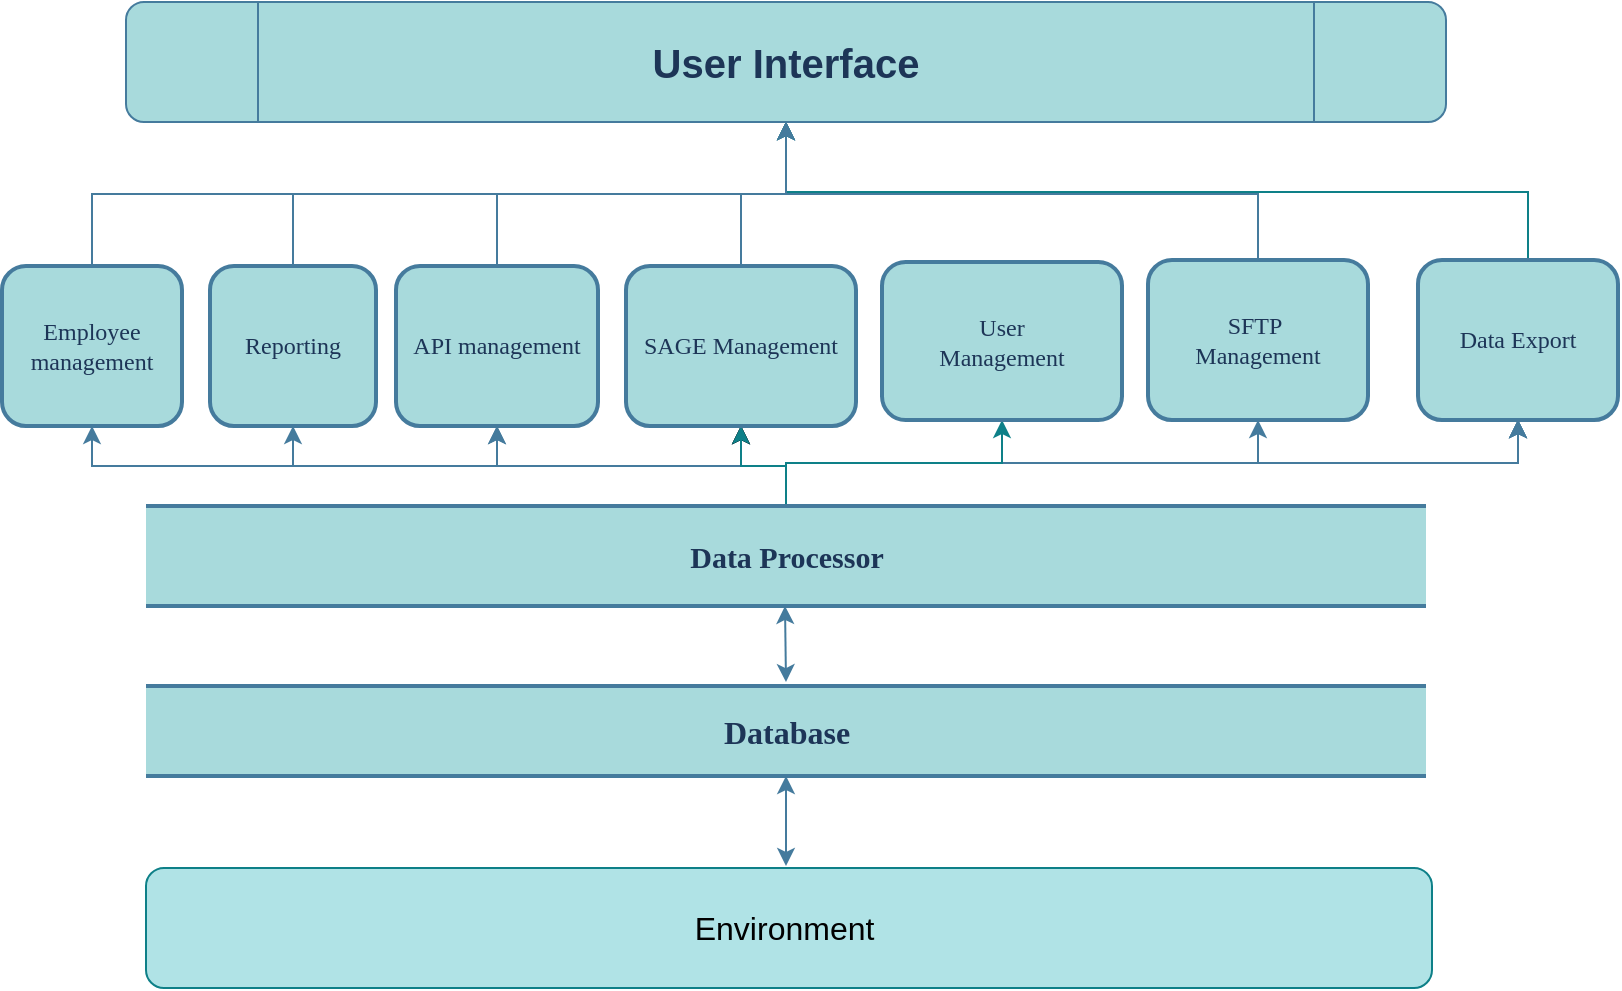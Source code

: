 <mxfile version="20.6.1" type="github">
  <diagram name="Page-1" id="5d7acffa-a066-3a61-03fe-96351882024d">
    <mxGraphModel dx="946" dy="613" grid="0" gridSize="10" guides="1" tooltips="1" connect="1" arrows="1" fold="1" page="1" pageScale="1" pageWidth="1100" pageHeight="850" math="0" shadow="0">
      <root>
        <mxCell id="0" />
        <mxCell id="1" parent="0" />
        <mxCell id="2debaab0fafb2da2-10" value="&lt;b&gt;&lt;font style=&quot;font-size: 16px;&quot;&gt;Database&lt;/font&gt;&lt;/b&gt;" style="html=1;rounded=0;shadow=0;comic=0;labelBackgroundColor=none;strokeWidth=2;fontFamily=Verdana;fontSize=12;align=center;shape=mxgraph.ios7ui.horLines;fillColor=#A8DADC;strokeColor=#457B9D;fontColor=#1D3557;" parent="1" vertex="1">
          <mxGeometry x="234" y="478" width="640" height="45" as="geometry" />
        </mxCell>
        <mxCell id="bVFSjJAmiTZMtzbv4Y0n-6" value="" style="edgeStyle=orthogonalEdgeStyle;rounded=0;orthogonalLoop=1;jettySize=auto;html=1;labelBackgroundColor=#F1FAEE;strokeColor=#457B9D;fontColor=#1D3557;" parent="1" source="bVFSjJAmiTZMtzbv4Y0n-3" target="bVFSjJAmiTZMtzbv4Y0n-5" edge="1">
          <mxGeometry relative="1" as="geometry" />
        </mxCell>
        <mxCell id="bVFSjJAmiTZMtzbv4Y0n-8" value="" style="edgeStyle=orthogonalEdgeStyle;rounded=0;orthogonalLoop=1;jettySize=auto;html=1;labelBackgroundColor=#F1FAEE;strokeColor=#457B9D;fontColor=#1D3557;" parent="1" source="bVFSjJAmiTZMtzbv4Y0n-3" target="bVFSjJAmiTZMtzbv4Y0n-7" edge="1">
          <mxGeometry relative="1" as="geometry" />
        </mxCell>
        <mxCell id="bVFSjJAmiTZMtzbv4Y0n-10" value="" style="edgeStyle=orthogonalEdgeStyle;rounded=0;orthogonalLoop=1;jettySize=auto;html=1;labelBackgroundColor=#F1FAEE;strokeColor=#457B9D;fontColor=#1D3557;" parent="1" source="bVFSjJAmiTZMtzbv4Y0n-3" target="bVFSjJAmiTZMtzbv4Y0n-9" edge="1">
          <mxGeometry relative="1" as="geometry" />
        </mxCell>
        <mxCell id="bVFSjJAmiTZMtzbv4Y0n-14" value="" style="edgeStyle=orthogonalEdgeStyle;rounded=0;orthogonalLoop=1;jettySize=auto;html=1;labelBackgroundColor=#F1FAEE;strokeColor=#457B9D;fontColor=#1D3557;" parent="1" source="bVFSjJAmiTZMtzbv4Y0n-3" target="bVFSjJAmiTZMtzbv4Y0n-13" edge="1">
          <mxGeometry relative="1" as="geometry" />
        </mxCell>
        <mxCell id="bVFSjJAmiTZMtzbv4Y0n-16" value="" style="edgeStyle=orthogonalEdgeStyle;rounded=0;orthogonalLoop=1;jettySize=auto;html=1;labelBackgroundColor=#F1FAEE;strokeColor=#457B9D;fontColor=#1D3557;" parent="1" source="bVFSjJAmiTZMtzbv4Y0n-3" target="bVFSjJAmiTZMtzbv4Y0n-15" edge="1">
          <mxGeometry relative="1" as="geometry" />
        </mxCell>
        <mxCell id="bVFSjJAmiTZMtzbv4Y0n-19" value="" style="edgeStyle=orthogonalEdgeStyle;rounded=0;orthogonalLoop=1;jettySize=auto;html=1;labelBackgroundColor=#F1FAEE;strokeColor=#457B9D;fontColor=#1D3557;" parent="1" source="bVFSjJAmiTZMtzbv4Y0n-3" target="bVFSjJAmiTZMtzbv4Y0n-15" edge="1">
          <mxGeometry relative="1" as="geometry" />
        </mxCell>
        <mxCell id="bVFSjJAmiTZMtzbv4Y0n-20" value="" style="edgeStyle=orthogonalEdgeStyle;rounded=0;orthogonalLoop=1;jettySize=auto;html=1;labelBackgroundColor=#F1FAEE;strokeColor=#457B9D;fontColor=#1D3557;" parent="1" source="bVFSjJAmiTZMtzbv4Y0n-3" target="bVFSjJAmiTZMtzbv4Y0n-15" edge="1">
          <mxGeometry relative="1" as="geometry" />
        </mxCell>
        <mxCell id="bVFSjJAmiTZMtzbv4Y0n-21" value="" style="edgeStyle=orthogonalEdgeStyle;rounded=0;orthogonalLoop=1;jettySize=auto;html=1;labelBackgroundColor=#F1FAEE;strokeColor=#457B9D;fontColor=#1D3557;" parent="1" source="bVFSjJAmiTZMtzbv4Y0n-3" target="bVFSjJAmiTZMtzbv4Y0n-15" edge="1">
          <mxGeometry relative="1" as="geometry" />
        </mxCell>
        <mxCell id="bVFSjJAmiTZMtzbv4Y0n-22" value="" style="edgeStyle=orthogonalEdgeStyle;rounded=0;orthogonalLoop=1;jettySize=auto;html=1;labelBackgroundColor=#F1FAEE;strokeColor=#457B9D;fontColor=#1D3557;" parent="1" source="bVFSjJAmiTZMtzbv4Y0n-3" target="bVFSjJAmiTZMtzbv4Y0n-15" edge="1">
          <mxGeometry relative="1" as="geometry" />
        </mxCell>
        <mxCell id="bVFSjJAmiTZMtzbv4Y0n-23" value="" style="edgeStyle=orthogonalEdgeStyle;rounded=0;orthogonalLoop=1;jettySize=auto;html=1;labelBackgroundColor=#F1FAEE;strokeColor=#457B9D;fontColor=#1D3557;" parent="1" source="bVFSjJAmiTZMtzbv4Y0n-3" target="bVFSjJAmiTZMtzbv4Y0n-13" edge="1">
          <mxGeometry relative="1" as="geometry" />
        </mxCell>
        <mxCell id="bVFSjJAmiTZMtzbv4Y0n-25" value="" style="edgeStyle=orthogonalEdgeStyle;rounded=0;orthogonalLoop=1;jettySize=auto;html=1;labelBackgroundColor=#F1FAEE;strokeColor=#457B9D;fontColor=#1D3557;" parent="1" source="bVFSjJAmiTZMtzbv4Y0n-3" target="bVFSjJAmiTZMtzbv4Y0n-24" edge="1">
          <mxGeometry relative="1" as="geometry" />
        </mxCell>
        <mxCell id="dhJ6_S8WIXVM2o4MozPR-2" value="" style="edgeStyle=orthogonalEdgeStyle;rounded=0;orthogonalLoop=1;jettySize=auto;html=1;fontSize=16;" edge="1" parent="1" source="bVFSjJAmiTZMtzbv4Y0n-3" target="bVFSjJAmiTZMtzbv4Y0n-24">
          <mxGeometry relative="1" as="geometry" />
        </mxCell>
        <mxCell id="dhJ6_S8WIXVM2o4MozPR-3" value="" style="edgeStyle=orthogonalEdgeStyle;rounded=0;orthogonalLoop=1;jettySize=auto;html=1;fontSize=16;" edge="1" parent="1" source="bVFSjJAmiTZMtzbv4Y0n-3" target="bVFSjJAmiTZMtzbv4Y0n-24">
          <mxGeometry relative="1" as="geometry" />
        </mxCell>
        <mxCell id="dhJ6_S8WIXVM2o4MozPR-4" value="" style="edgeStyle=orthogonalEdgeStyle;rounded=0;orthogonalLoop=1;jettySize=auto;html=1;fontSize=16;fillColor=#b0e3e6;strokeColor=#0e8088;" edge="1" parent="1" source="bVFSjJAmiTZMtzbv4Y0n-3" target="bVFSjJAmiTZMtzbv4Y0n-24">
          <mxGeometry relative="1" as="geometry" />
        </mxCell>
        <mxCell id="dhJ6_S8WIXVM2o4MozPR-6" value="" style="edgeStyle=orthogonalEdgeStyle;rounded=0;orthogonalLoop=1;jettySize=auto;html=1;fontSize=16;fillColor=#b0e3e6;strokeColor=#0e8088;" edge="1" parent="1" source="bVFSjJAmiTZMtzbv4Y0n-3" target="dhJ6_S8WIXVM2o4MozPR-5">
          <mxGeometry relative="1" as="geometry" />
        </mxCell>
        <mxCell id="bVFSjJAmiTZMtzbv4Y0n-3" value="&lt;b&gt;&lt;font style=&quot;font-size: 15px;&quot;&gt;Data Processor&lt;/font&gt;&lt;/b&gt;" style="html=1;rounded=0;shadow=0;comic=0;labelBackgroundColor=none;strokeWidth=2;fontFamily=Verdana;fontSize=12;align=center;shape=mxgraph.ios7ui.horLines;fillColor=#A8DADC;strokeColor=#457B9D;fontColor=#1D3557;" parent="1" vertex="1">
          <mxGeometry x="234" y="388" width="640" height="50" as="geometry" />
        </mxCell>
        <mxCell id="bVFSjJAmiTZMtzbv4Y0n-27" style="edgeStyle=orthogonalEdgeStyle;rounded=0;orthogonalLoop=1;jettySize=auto;html=1;exitX=0.5;exitY=0;exitDx=0;exitDy=0;entryX=0.5;entryY=1;entryDx=0;entryDy=0;labelBackgroundColor=#F1FAEE;strokeColor=#457B9D;fontColor=#1D3557;" parent="1" source="bVFSjJAmiTZMtzbv4Y0n-5" target="bVFSjJAmiTZMtzbv4Y0n-26" edge="1">
          <mxGeometry relative="1" as="geometry" />
        </mxCell>
        <mxCell id="bVFSjJAmiTZMtzbv4Y0n-5" value="Employee&lt;br&gt;management" style="whiteSpace=wrap;html=1;fontFamily=Verdana;rounded=1;shadow=0;comic=0;labelBackgroundColor=none;strokeWidth=2;fillColor=#A8DADC;strokeColor=#457B9D;fontColor=#1D3557;" parent="1" vertex="1">
          <mxGeometry x="162" y="268" width="90" height="80" as="geometry" />
        </mxCell>
        <mxCell id="bVFSjJAmiTZMtzbv4Y0n-30" style="edgeStyle=orthogonalEdgeStyle;rounded=0;orthogonalLoop=1;jettySize=auto;html=1;exitX=0.5;exitY=0;exitDx=0;exitDy=0;entryX=0.5;entryY=1;entryDx=0;entryDy=0;labelBackgroundColor=#F1FAEE;strokeColor=#457B9D;fontColor=#1D3557;" parent="1" source="bVFSjJAmiTZMtzbv4Y0n-7" target="bVFSjJAmiTZMtzbv4Y0n-26" edge="1">
          <mxGeometry relative="1" as="geometry" />
        </mxCell>
        <mxCell id="bVFSjJAmiTZMtzbv4Y0n-7" value="Reporting" style="whiteSpace=wrap;html=1;fontFamily=Verdana;rounded=1;shadow=0;comic=0;labelBackgroundColor=none;strokeWidth=2;fillColor=#A8DADC;strokeColor=#457B9D;fontColor=#1D3557;" parent="1" vertex="1">
          <mxGeometry x="266" y="268" width="83" height="80" as="geometry" />
        </mxCell>
        <mxCell id="bVFSjJAmiTZMtzbv4Y0n-35" style="edgeStyle=orthogonalEdgeStyle;rounded=0;orthogonalLoop=1;jettySize=auto;html=1;exitX=0.5;exitY=0;exitDx=0;exitDy=0;entryX=0.5;entryY=1;entryDx=0;entryDy=0;labelBackgroundColor=#F1FAEE;strokeColor=#457B9D;fontColor=#1D3557;" parent="1" source="bVFSjJAmiTZMtzbv4Y0n-9" target="bVFSjJAmiTZMtzbv4Y0n-26" edge="1">
          <mxGeometry relative="1" as="geometry">
            <Array as="points">
              <mxPoint x="790" y="232" />
              <mxPoint x="554" y="232" />
            </Array>
          </mxGeometry>
        </mxCell>
        <mxCell id="bVFSjJAmiTZMtzbv4Y0n-9" value="SFTP&amp;nbsp;&lt;br&gt;Management" style="whiteSpace=wrap;html=1;fontFamily=Verdana;rounded=1;shadow=0;comic=0;labelBackgroundColor=none;strokeWidth=2;fillColor=#A8DADC;strokeColor=#457B9D;fontColor=#1D3557;" parent="1" vertex="1">
          <mxGeometry x="735" y="265" width="110" height="80" as="geometry" />
        </mxCell>
        <mxCell id="bVFSjJAmiTZMtzbv4Y0n-11" style="edgeStyle=orthogonalEdgeStyle;rounded=0;orthogonalLoop=1;jettySize=auto;html=1;exitX=0.5;exitY=1;exitDx=0;exitDy=0;labelBackgroundColor=#F1FAEE;strokeColor=#457B9D;fontColor=#1D3557;" parent="1" source="bVFSjJAmiTZMtzbv4Y0n-7" target="bVFSjJAmiTZMtzbv4Y0n-7" edge="1">
          <mxGeometry relative="1" as="geometry" />
        </mxCell>
        <mxCell id="bVFSjJAmiTZMtzbv4Y0n-31" style="edgeStyle=orthogonalEdgeStyle;rounded=0;orthogonalLoop=1;jettySize=auto;html=1;exitX=0.5;exitY=0;exitDx=0;exitDy=0;entryX=0.5;entryY=1;entryDx=0;entryDy=0;labelBackgroundColor=#F1FAEE;strokeColor=#457B9D;fontColor=#1D3557;" parent="1" source="bVFSjJAmiTZMtzbv4Y0n-13" target="bVFSjJAmiTZMtzbv4Y0n-26" edge="1">
          <mxGeometry relative="1" as="geometry" />
        </mxCell>
        <mxCell id="bVFSjJAmiTZMtzbv4Y0n-13" value="API management" style="whiteSpace=wrap;html=1;fontFamily=Verdana;rounded=1;shadow=0;comic=0;labelBackgroundColor=none;strokeWidth=2;fillColor=#A8DADC;strokeColor=#457B9D;fontColor=#1D3557;" parent="1" vertex="1">
          <mxGeometry x="359" y="268" width="101" height="80" as="geometry" />
        </mxCell>
        <mxCell id="dhJ6_S8WIXVM2o4MozPR-8" style="edgeStyle=orthogonalEdgeStyle;rounded=0;orthogonalLoop=1;jettySize=auto;html=1;exitX=0.5;exitY=0;exitDx=0;exitDy=0;entryX=0.5;entryY=1;entryDx=0;entryDy=0;fontSize=16;fillColor=#b0e3e6;strokeColor=#0e8088;" edge="1" parent="1" source="bVFSjJAmiTZMtzbv4Y0n-15" target="bVFSjJAmiTZMtzbv4Y0n-26">
          <mxGeometry relative="1" as="geometry">
            <Array as="points">
              <mxPoint x="925" y="231" />
              <mxPoint x="554" y="231" />
            </Array>
          </mxGeometry>
        </mxCell>
        <mxCell id="bVFSjJAmiTZMtzbv4Y0n-15" value="Data Export" style="whiteSpace=wrap;html=1;fontFamily=Verdana;rounded=1;shadow=0;comic=0;labelBackgroundColor=none;strokeWidth=2;fillColor=#A8DADC;strokeColor=#457B9D;fontColor=#1D3557;" parent="1" vertex="1">
          <mxGeometry x="870" y="265" width="100" height="80" as="geometry" />
        </mxCell>
        <mxCell id="bVFSjJAmiTZMtzbv4Y0n-32" style="edgeStyle=orthogonalEdgeStyle;rounded=0;orthogonalLoop=1;jettySize=auto;html=1;exitX=0.5;exitY=0;exitDx=0;exitDy=0;entryX=0.5;entryY=1;entryDx=0;entryDy=0;labelBackgroundColor=#F1FAEE;strokeColor=#457B9D;fontColor=#1D3557;" parent="1" source="bVFSjJAmiTZMtzbv4Y0n-24" target="bVFSjJAmiTZMtzbv4Y0n-26" edge="1">
          <mxGeometry relative="1" as="geometry" />
        </mxCell>
        <mxCell id="bVFSjJAmiTZMtzbv4Y0n-24" value="SAGE Management" style="whiteSpace=wrap;html=1;fontFamily=Verdana;rounded=1;shadow=0;comic=0;labelBackgroundColor=none;strokeWidth=2;fillColor=#A8DADC;strokeColor=#457B9D;fontColor=#1D3557;" parent="1" vertex="1">
          <mxGeometry x="474" y="268" width="115" height="80" as="geometry" />
        </mxCell>
        <mxCell id="bVFSjJAmiTZMtzbv4Y0n-26" value="&lt;b&gt;&lt;font style=&quot;font-size: 20px;&quot;&gt;User Interface&lt;/font&gt;&lt;/b&gt;" style="shape=process;whiteSpace=wrap;html=1;backgroundOutline=1;fillColor=#A8DADC;strokeColor=#457B9D;fontColor=#1D3557;rounded=1;" parent="1" vertex="1">
          <mxGeometry x="224" y="136" width="660" height="60" as="geometry" />
        </mxCell>
        <mxCell id="bVFSjJAmiTZMtzbv4Y0n-40" value="" style="endArrow=classic;startArrow=classic;html=1;strokeColor=#457B9D;fontColor=#1D3557;fillColor=#A8DADC;exitX=0.5;exitY=0;exitDx=0;exitDy=0;" parent="1" target="2debaab0fafb2da2-10" edge="1">
          <mxGeometry width="50" height="50" relative="1" as="geometry">
            <mxPoint x="554" y="568" as="sourcePoint" />
            <mxPoint x="550" y="531" as="targetPoint" />
          </mxGeometry>
        </mxCell>
        <mxCell id="bVFSjJAmiTZMtzbv4Y0n-41" value="" style="endArrow=classic;startArrow=classic;html=1;strokeColor=#457B9D;fontColor=#1D3557;fillColor=#A8DADC;exitX=0.5;exitY=-0.044;exitDx=0;exitDy=0;exitPerimeter=0;" parent="1" source="2debaab0fafb2da2-10" edge="1">
          <mxGeometry width="50" height="50" relative="1" as="geometry">
            <mxPoint x="554" y="470" as="sourcePoint" />
            <mxPoint x="553.5" y="438" as="targetPoint" />
          </mxGeometry>
        </mxCell>
        <mxCell id="dhJ6_S8WIXVM2o4MozPR-1" value="Environment&amp;nbsp;" style="rounded=1;whiteSpace=wrap;html=1;fontSize=16;fillColor=#b0e3e6;strokeColor=#0e8088;" vertex="1" parent="1">
          <mxGeometry x="234" y="569" width="643" height="60" as="geometry" />
        </mxCell>
        <mxCell id="dhJ6_S8WIXVM2o4MozPR-5" value="User &lt;br&gt;Management" style="whiteSpace=wrap;html=1;fontFamily=Verdana;fillColor=#A8DADC;strokeColor=#457B9D;fontColor=#1D3557;rounded=1;shadow=0;comic=0;labelBackgroundColor=none;strokeWidth=2;" vertex="1" parent="1">
          <mxGeometry x="602" y="266" width="120" height="79" as="geometry" />
        </mxCell>
      </root>
    </mxGraphModel>
  </diagram>
</mxfile>
